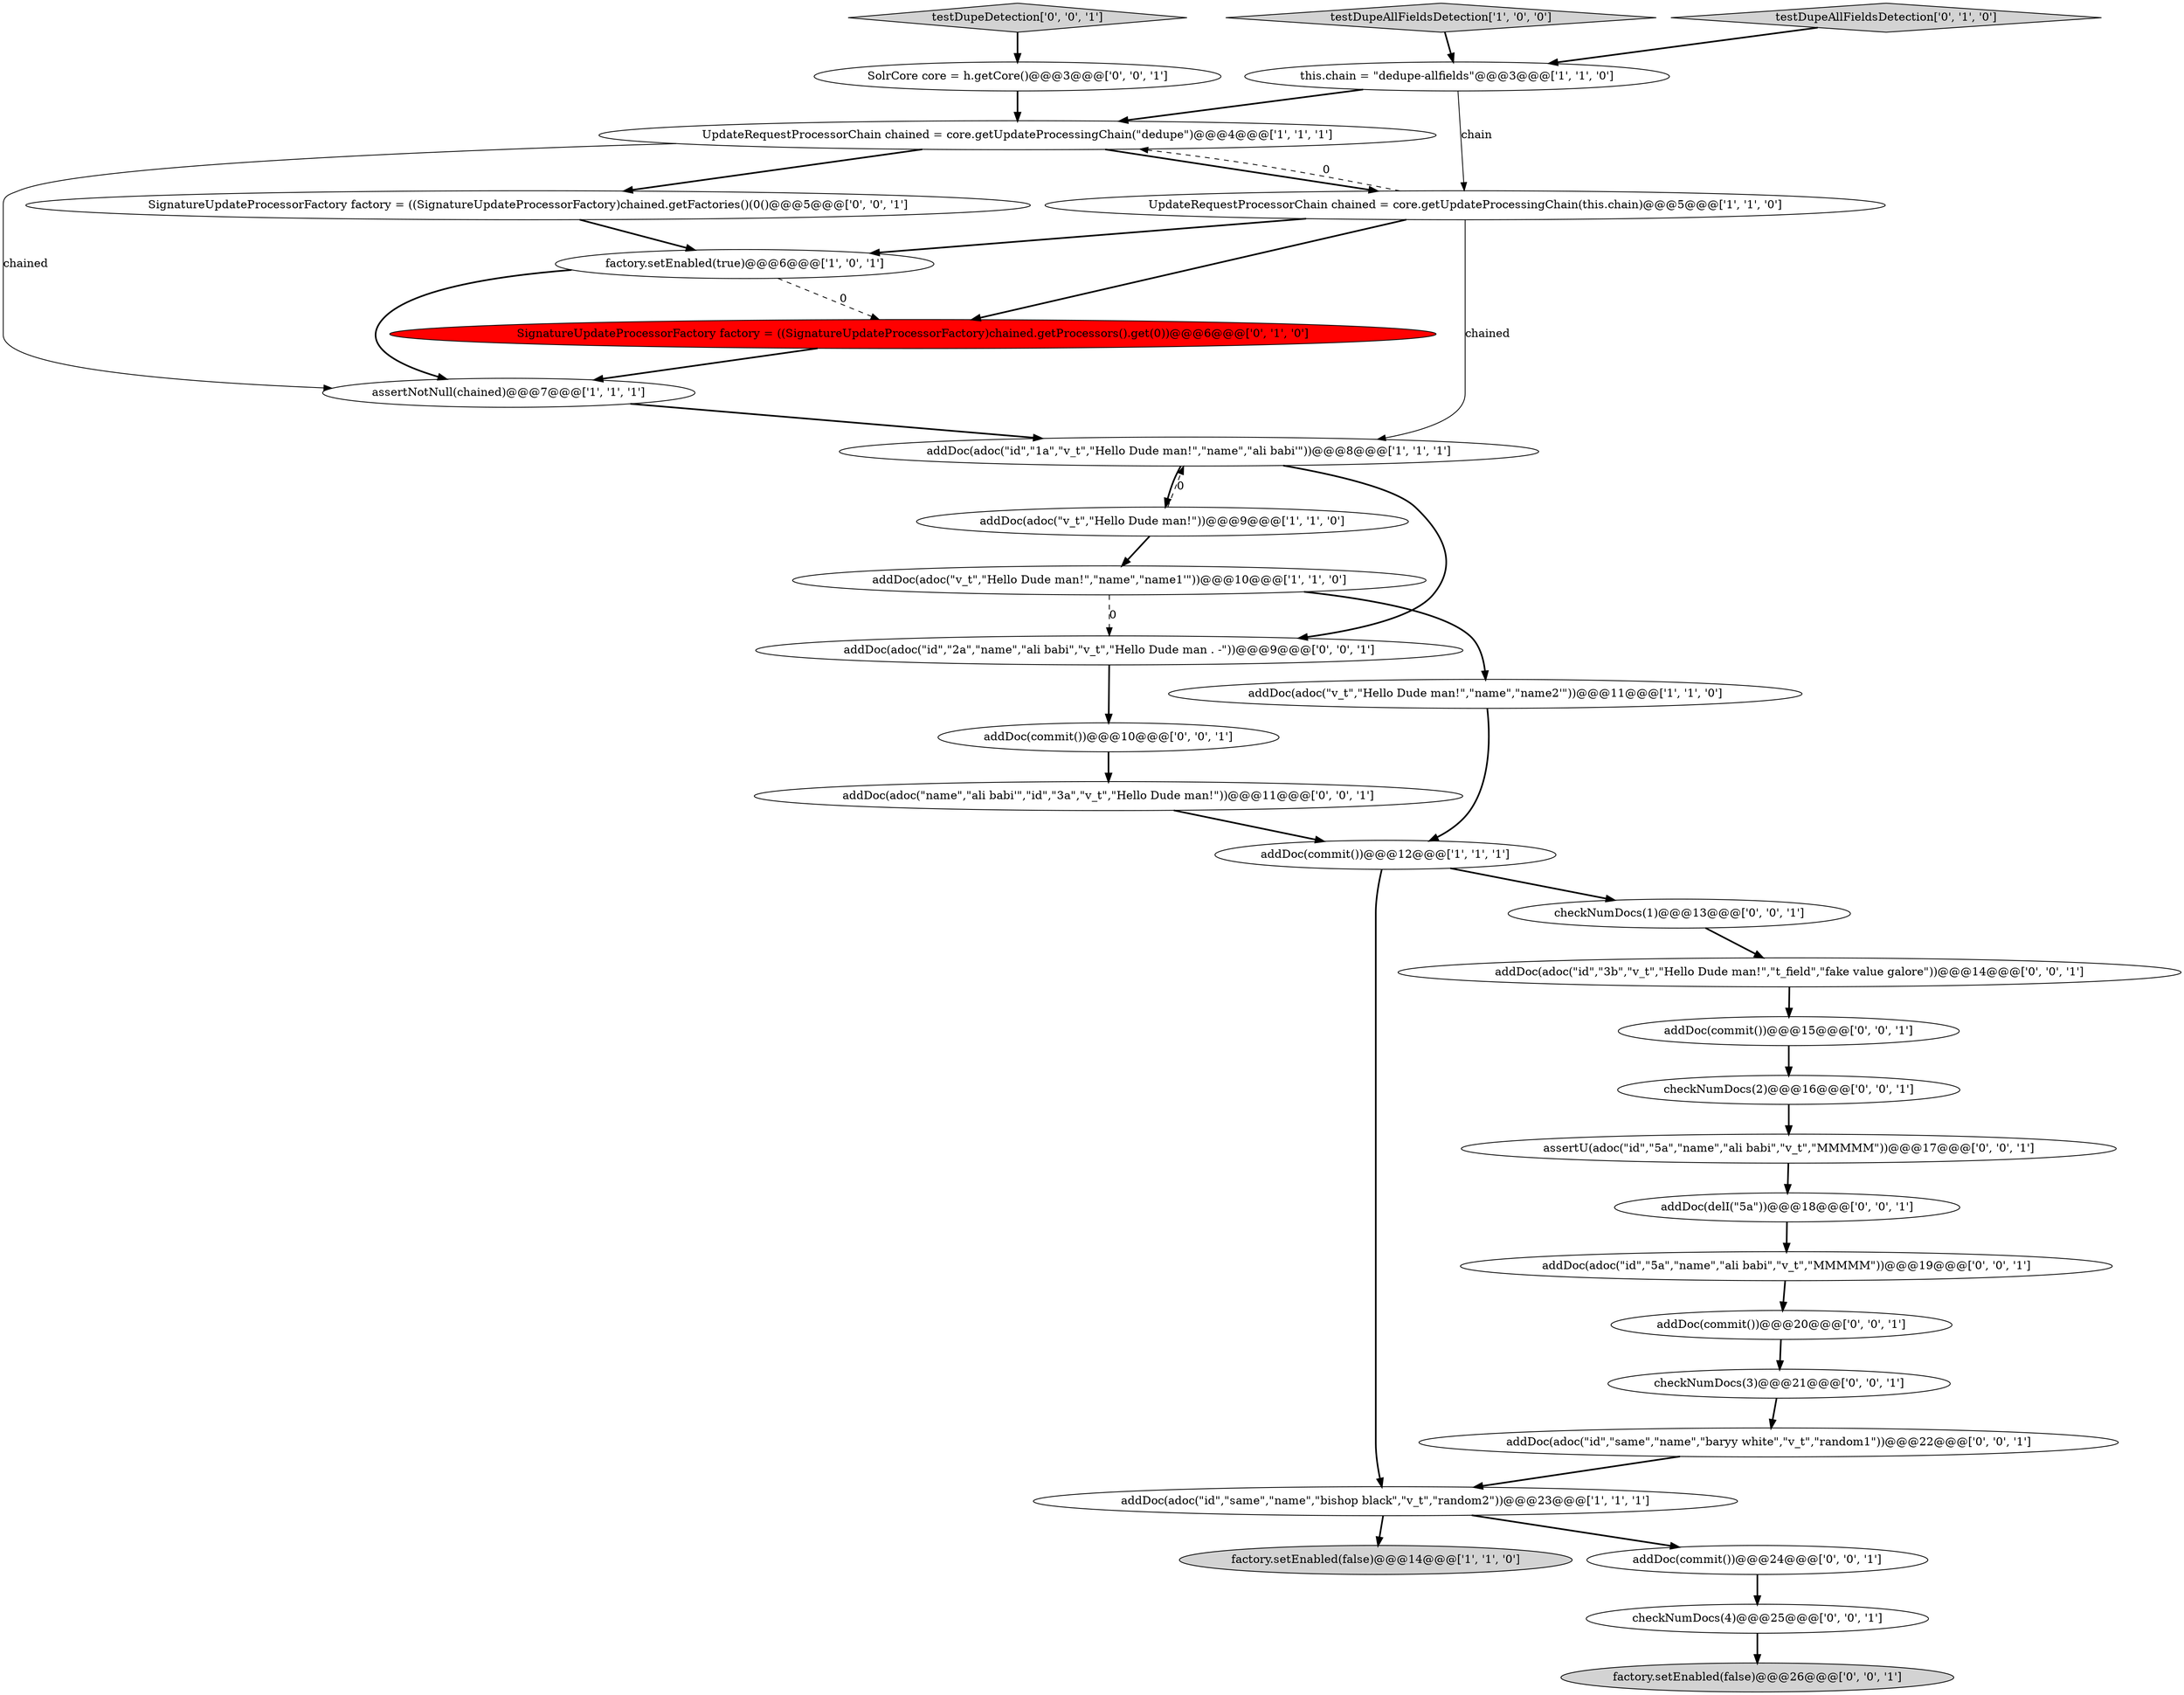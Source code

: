 digraph {
8 [style = filled, label = "UpdateRequestProcessorChain chained = core.getUpdateProcessingChain(\"dedupe\")@@@4@@@['1', '1', '1']", fillcolor = white, shape = ellipse image = "AAA0AAABBB1BBB"];
15 [style = filled, label = "addDoc(adoc(\"name\",\"ali babi'\",\"id\",\"3a\",\"v_t\",\"Hello Dude man!\"))@@@11@@@['0', '0', '1']", fillcolor = white, shape = ellipse image = "AAA0AAABBB3BBB"];
11 [style = filled, label = "addDoc(adoc(\"v_t\",\"Hello Dude man!\"))@@@9@@@['1', '1', '0']", fillcolor = white, shape = ellipse image = "AAA0AAABBB1BBB"];
20 [style = filled, label = "SolrCore core = h.getCore()@@@3@@@['0', '0', '1']", fillcolor = white, shape = ellipse image = "AAA0AAABBB3BBB"];
19 [style = filled, label = "checkNumDocs(3)@@@21@@@['0', '0', '1']", fillcolor = white, shape = ellipse image = "AAA0AAABBB3BBB"];
7 [style = filled, label = "assertNotNull(chained)@@@7@@@['1', '1', '1']", fillcolor = white, shape = ellipse image = "AAA0AAABBB1BBB"];
2 [style = filled, label = "testDupeAllFieldsDetection['1', '0', '0']", fillcolor = lightgray, shape = diamond image = "AAA0AAABBB1BBB"];
12 [style = filled, label = "addDoc(adoc(\"v_t\",\"Hello Dude man!\",\"name\",\"name1'\"))@@@10@@@['1', '1', '0']", fillcolor = white, shape = ellipse image = "AAA0AAABBB1BBB"];
0 [style = filled, label = "factory.setEnabled(false)@@@14@@@['1', '1', '0']", fillcolor = lightgray, shape = ellipse image = "AAA0AAABBB1BBB"];
4 [style = filled, label = "factory.setEnabled(true)@@@6@@@['1', '0', '1']", fillcolor = white, shape = ellipse image = "AAA0AAABBB1BBB"];
9 [style = filled, label = "addDoc(adoc(\"id\",\"same\",\"name\",\"bishop black\",\"v_t\",\"random2\"))@@@23@@@['1', '1', '1']", fillcolor = white, shape = ellipse image = "AAA0AAABBB1BBB"];
21 [style = filled, label = "testDupeDetection['0', '0', '1']", fillcolor = lightgray, shape = diamond image = "AAA0AAABBB3BBB"];
28 [style = filled, label = "addDoc(adoc(\"id\",\"3b\",\"v_t\",\"Hello Dude man!\",\"t_field\",\"fake value galore\"))@@@14@@@['0', '0', '1']", fillcolor = white, shape = ellipse image = "AAA0AAABBB3BBB"];
32 [style = filled, label = "checkNumDocs(1)@@@13@@@['0', '0', '1']", fillcolor = white, shape = ellipse image = "AAA0AAABBB3BBB"];
17 [style = filled, label = "factory.setEnabled(false)@@@26@@@['0', '0', '1']", fillcolor = lightgray, shape = ellipse image = "AAA0AAABBB3BBB"];
13 [style = filled, label = "testDupeAllFieldsDetection['0', '1', '0']", fillcolor = lightgray, shape = diamond image = "AAA0AAABBB2BBB"];
1 [style = filled, label = "addDoc(commit())@@@12@@@['1', '1', '1']", fillcolor = white, shape = ellipse image = "AAA0AAABBB1BBB"];
23 [style = filled, label = "addDoc(delI(\"5a\"))@@@18@@@['0', '0', '1']", fillcolor = white, shape = ellipse image = "AAA0AAABBB3BBB"];
33 [style = filled, label = "addDoc(commit())@@@10@@@['0', '0', '1']", fillcolor = white, shape = ellipse image = "AAA0AAABBB3BBB"];
14 [style = filled, label = "SignatureUpdateProcessorFactory factory = ((SignatureUpdateProcessorFactory)chained.getProcessors().get(0))@@@6@@@['0', '1', '0']", fillcolor = red, shape = ellipse image = "AAA1AAABBB2BBB"];
29 [style = filled, label = "addDoc(adoc(\"id\",\"same\",\"name\",\"baryy white\",\"v_t\",\"random1\"))@@@22@@@['0', '0', '1']", fillcolor = white, shape = ellipse image = "AAA0AAABBB3BBB"];
16 [style = filled, label = "addDoc(commit())@@@20@@@['0', '0', '1']", fillcolor = white, shape = ellipse image = "AAA0AAABBB3BBB"];
25 [style = filled, label = "addDoc(adoc(\"id\",\"5a\",\"name\",\"ali babi\",\"v_t\",\"MMMMM\"))@@@19@@@['0', '0', '1']", fillcolor = white, shape = ellipse image = "AAA0AAABBB3BBB"];
26 [style = filled, label = "checkNumDocs(4)@@@25@@@['0', '0', '1']", fillcolor = white, shape = ellipse image = "AAA0AAABBB3BBB"];
3 [style = filled, label = "addDoc(adoc(\"id\",\"1a\",\"v_t\",\"Hello Dude man!\",\"name\",\"ali babi'\"))@@@8@@@['1', '1', '1']", fillcolor = white, shape = ellipse image = "AAA0AAABBB1BBB"];
6 [style = filled, label = "addDoc(adoc(\"v_t\",\"Hello Dude man!\",\"name\",\"name2'\"))@@@11@@@['1', '1', '0']", fillcolor = white, shape = ellipse image = "AAA0AAABBB1BBB"];
22 [style = filled, label = "addDoc(commit())@@@15@@@['0', '0', '1']", fillcolor = white, shape = ellipse image = "AAA0AAABBB3BBB"];
18 [style = filled, label = "checkNumDocs(2)@@@16@@@['0', '0', '1']", fillcolor = white, shape = ellipse image = "AAA0AAABBB3BBB"];
27 [style = filled, label = "SignatureUpdateProcessorFactory factory = ((SignatureUpdateProcessorFactory)chained.getFactories()(0()@@@5@@@['0', '0', '1']", fillcolor = white, shape = ellipse image = "AAA0AAABBB3BBB"];
30 [style = filled, label = "addDoc(adoc(\"id\",\"2a\",\"name\",\"ali babi\",\"v_t\",\"Hello Dude man . -\"))@@@9@@@['0', '0', '1']", fillcolor = white, shape = ellipse image = "AAA0AAABBB3BBB"];
5 [style = filled, label = "UpdateRequestProcessorChain chained = core.getUpdateProcessingChain(this.chain)@@@5@@@['1', '1', '0']", fillcolor = white, shape = ellipse image = "AAA0AAABBB1BBB"];
10 [style = filled, label = "this.chain = \"dedupe-allfields\"@@@3@@@['1', '1', '0']", fillcolor = white, shape = ellipse image = "AAA0AAABBB1BBB"];
31 [style = filled, label = "assertU(adoc(\"id\",\"5a\",\"name\",\"ali babi\",\"v_t\",\"MMMMM\"))@@@17@@@['0', '0', '1']", fillcolor = white, shape = ellipse image = "AAA0AAABBB3BBB"];
24 [style = filled, label = "addDoc(commit())@@@24@@@['0', '0', '1']", fillcolor = white, shape = ellipse image = "AAA0AAABBB3BBB"];
13->10 [style = bold, label=""];
18->31 [style = bold, label=""];
23->25 [style = bold, label=""];
31->23 [style = bold, label=""];
9->0 [style = bold, label=""];
30->33 [style = bold, label=""];
5->3 [style = solid, label="chained"];
26->17 [style = bold, label=""];
33->15 [style = bold, label=""];
19->29 [style = bold, label=""];
29->9 [style = bold, label=""];
3->11 [style = bold, label=""];
11->12 [style = bold, label=""];
5->14 [style = bold, label=""];
12->30 [style = dashed, label="0"];
16->19 [style = bold, label=""];
2->10 [style = bold, label=""];
12->6 [style = bold, label=""];
25->16 [style = bold, label=""];
7->3 [style = bold, label=""];
1->9 [style = bold, label=""];
4->7 [style = bold, label=""];
14->7 [style = bold, label=""];
11->3 [style = dashed, label="0"];
6->1 [style = bold, label=""];
24->26 [style = bold, label=""];
27->4 [style = bold, label=""];
20->8 [style = bold, label=""];
22->18 [style = bold, label=""];
21->20 [style = bold, label=""];
8->5 [style = bold, label=""];
10->8 [style = bold, label=""];
10->5 [style = solid, label="chain"];
5->4 [style = bold, label=""];
1->32 [style = bold, label=""];
5->8 [style = dashed, label="0"];
4->14 [style = dashed, label="0"];
8->27 [style = bold, label=""];
3->30 [style = bold, label=""];
32->28 [style = bold, label=""];
9->24 [style = bold, label=""];
8->7 [style = solid, label="chained"];
28->22 [style = bold, label=""];
15->1 [style = bold, label=""];
}
